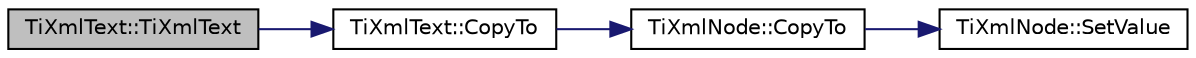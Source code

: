 digraph "TiXmlText::TiXmlText"
{
  edge [fontname="Helvetica",fontsize="10",labelfontname="Helvetica",labelfontsize="10"];
  node [fontname="Helvetica",fontsize="10",shape=record];
  rankdir="LR";
  Node1 [label="TiXmlText::TiXmlText",height=0.2,width=0.4,color="black", fillcolor="grey75", style="filled" fontcolor="black"];
  Node1 -> Node2 [color="midnightblue",fontsize="10",style="solid",fontname="Helvetica"];
  Node2 [label="TiXmlText::CopyTo",height=0.2,width=0.4,color="black", fillcolor="white", style="filled",URL="$class_ti_xml_text.html#adcec7d9b6fccfc5777452bb97e6031c1"];
  Node2 -> Node3 [color="midnightblue",fontsize="10",style="solid",fontname="Helvetica"];
  Node3 [label="TiXmlNode::CopyTo",height=0.2,width=0.4,color="black", fillcolor="white", style="filled",URL="$class_ti_xml_node.html#ab6056978923ad8350fb5164af32d8038"];
  Node3 -> Node4 [color="midnightblue",fontsize="10",style="solid",fontname="Helvetica"];
  Node4 [label="TiXmlNode::SetValue",height=0.2,width=0.4,color="black", fillcolor="white", style="filled",URL="$class_ti_xml_node.html#a2a38329ca5d3f28f98ce932b8299ae90"];
}
